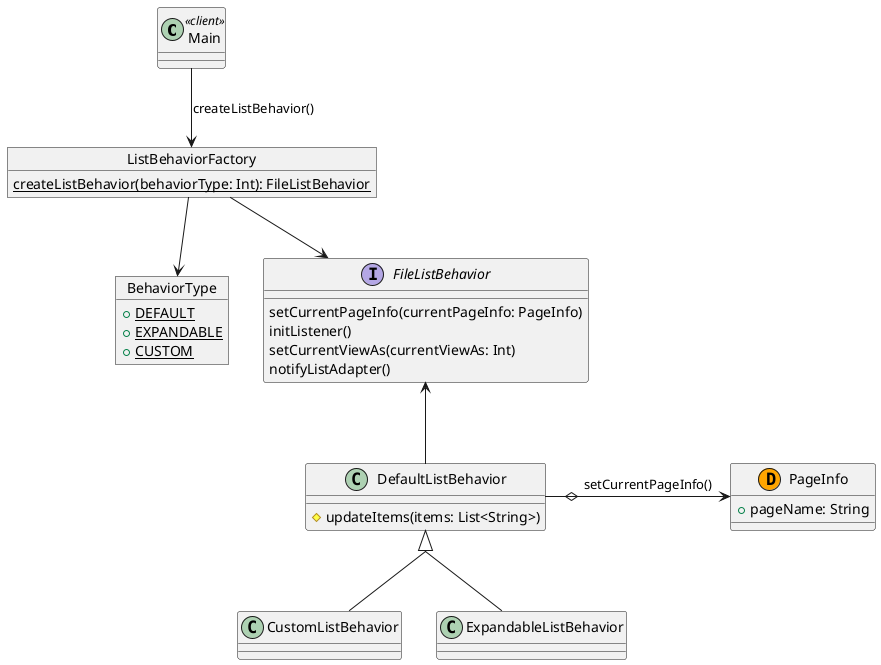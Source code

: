 @startuml
class Main <<client>>
object BehaviorType {
    {static} {field} +DEFAULT
    {static} {field} +EXPANDABLE
    {static} {field} +CUSTOM
}
class CustomListBehavior extends DefaultListBehavior {
}
class DefaultListBehavior {
    {method} #updateItems(items: List<String>)
}
class ExpandableListBehavior extends DefaultListBehavior {
}
interface FileListBehavior {
    setCurrentPageInfo(currentPageInfo: PageInfo)
    initListener()
    setCurrentViewAs(currentViewAs: Int)
    notifyListAdapter()
}
object ListBehaviorFactory {
    {static} {method} createListBehavior(behaviorType: Int): FileListBehavior
}
class PageInfo <<D, orange>> {
    {field} + pageName: String
}

skinparam groupInheritance 2
Main --> ListBehaviorFactory: createListBehavior()
ListBehaviorFactory --> FileListBehavior
FileListBehavior <-- DefaultListBehavior
ListBehaviorFactory --> BehaviorType
DefaultListBehavior o-right-> PageInfo: setCurrentPageInfo()
@enduml